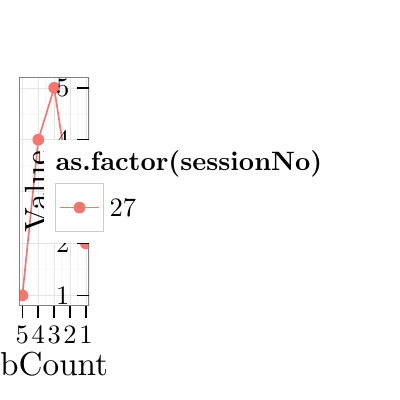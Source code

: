 % Created by tikzDevice version 0.6.2 on 2013-04-26 07:33:29.946
% !TEX encoding = UTF-8 Unicode

\documentclass{article}
\nonstopmode

\usepackage{tikz}

\usepackage[active,tightpage,psfixbb]{preview}

\PreviewEnvironment{pgfpicture}

\setlength\PreviewBorder{0pt}

\newcommand{\SweaveOpts}[1]{}  % do not interfere with LaTeX
\newcommand{\SweaveInput}[1]{} % because they are not real TeX commands
\newcommand{\Sexpr}[1]{}       % will only be parsed by R


%Change "article" to "report" to get rid of page number on title page
\usepackage{amsmath,amsfonts,amsthm,amssymb}
\usepackage{tikz}
\usetikzlibrary{backgrounds}
\usepackage{setspace}
\usepackage{Tabbing}
\usepackage{fancyhdr}
\usepackage{lastpage}
\usepackage{lstlinebgrd}
\usepackage{extramarks}
\usepackage{longtable}
\usepackage{chngpage}
\usepackage{soul,color}
\usepackage{color}
\usepackage{graphicx,float,wrapfig}
\usepackage{amsmath,amssymb, rotating}
%\usepackage{minted}
\usepackage{epsfig}
\usepackage{animate}
\usepackage{array}
\usepackage{graphics, color}
\usepackage{graphicx}
\usepackage{epsfig}
\usepackage{setspace}
\usepackage{verbatim}
\usepackage{url}
\usepackage[margin=1.0in]{geometry}

\definecolor{knitrfg}{rgb}{0.2, 0.2, 0.2}
\newcommand{\blue}[1]{{\color{blue} #1}}
\newcommand{\red}[1]{{\color{red} #1}}
\newcommand{\distas}[1]{%
  \savebox{\mybox}{\hbox{\kern3pt$\scriptstyle#1$\kern3pt}}%
  \savebox{\mysim}{\hbox{$\sim$}}%
  \mathbin{\overset{#1}{\kern\z \resizebox{\wd\mybox}{\ht\mysim}{$\sim$}}}%
}
\newcommand{\mytilde}{\raise.17ex\hbox{$\scriptstyle\mathtt{\sim}$}} 

% In case you need to adjust margins:
\topmargin=-0.45in      %
\evensidemargin=0in     %
\oddsidemargin=0in      %
\textwidth=6.5in        %
\textheight=9.0in       %
\headsep=0.25in         %

%Course Information
\newcommand{\Semester}{April and May 2013}
\newcommand{\CourseShort}{DMC 2013}
\newcommand{\CourseLong}{Data Mining Cup Competition 2013}

%Instructor Information
\newcommand{\InstructorLong}{Iowa State University of Science and Technology}
\newcommand{\InstructorShort}{ISU}

%My Information
\newcommand{\WritersLong}{Corey Lanker, Fangfang Liu, Jia Liu, Ian Mouzon, Wei Zhang, Wen Zhou}
\newcommand{\WritersShort}{Lanker, Liu, Liu, Mouzon, Zhang, Zhou}
\newcommand{\WritersContact}{\blue{imouzon@iastate.edu}}

%Homework Information
\newcommand{\homeworkTitle}{Prediction of Orders}
\newcommand{\homeworkDueDate}{April and May 2013}
\newcommand{\homeworkCreationDate}{\date{}}
\newcommand{\homeworkTopics}{}

% Setup the header and footer
\pagestyle{fancy}                                                       %
\lhead{\CourseShort:  \InstructorShort}                                                 %
\chead{\homeworkTitle}  %
\rhead{\WritersShort \firstxmark}                                                     %
\lfoot{\lastxmark}                                                      %
\cfoot{}                                                                %
\rfoot{Page\ \thepage\ of\ \pageref{LastPage}}                          %
\renewcommand\headrulewidth{0.4pt}                                      %
\renewcommand\footrulewidth{0.4pt}                                      %

%%%% FANCY QUOTES %%%
\makeatletter
\tikzset{%
  fancy quotes/.style={
    text width=\fq@width pt,
    align=justify,
    inner sep=1em,
    anchor=north west,
    minimum width=\textwidth,
  },
  fancy quotes width/.initial={.8\textwidth},
  fancy quotes marks/.style={
    scale=8,
    text=white,
    inner sep=0pt,
  },
  fancy quotes opening/.style={
    fancy quotes marks,
  },
  fancy quotes closing/.style={
    fancy quotes marks,
  },
  fancy quotes background/.style={
    show background rectangle,
    inner frame xsep=0pt,
    background rectangle/.style={
      fill=gray!25,
      rounded corners,
    },
  }
}

\newenvironment{fancyquotes}[1][]{%
\noindent
\tikzpicture[fancy quotes background]
\node[fancy quotes opening,anchor=north west] (fq@ul) at (0,0) {``};
\tikz@scan@one@point\pgfutil@firstofone(fq@ul.east)
\pgfmathsetmacro{\fq@width}{\textwidth - 2*\pgf@x}
\node[fancy quotes,#1] (fq@txt) at (fq@ul.north west) \bgroup}
{\egroup;
\node[overlay,fancy quotes closing,anchor=east] at (fq@txt.south east) {''};
\endtikzpicture}
\makeatother
%%% End of fancy quotes


\begin{document}

\begin{tikzpicture}[x=1pt,y=1pt]
\definecolor[named]{drawColor}{rgb}{0.00,0.00,0.00}
\definecolor[named]{fillColor}{rgb}{1.00,1.00,1.00}
\fill[color=fillColor,fill opacity=0.00,] (0,0) rectangle (144.54,144.54);
\begin{scope}
\path[clip] (  0.00,  0.00) rectangle (144.54,144.54);
\definecolor[named]{drawColor}{rgb}{1.00,1.00,1.00}
\definecolor[named]{fillColor}{rgb}{1.00,1.00,1.00}
\end{scope}
\begin{scope}
\path[clip] (  0.00,  0.00) rectangle (144.54,144.54);
\definecolor[named]{drawColor}{rgb}{1.00,1.00,1.00}
\definecolor[named]{fillColor}{rgb}{1.00,1.00,1.00}

\draw[color=drawColor,line width= 0.6pt,line cap=round,line join=round,fill=fillColor,] (  0.00,  0.00) rectangle (144.54,144.54);
\end{scope}
\begin{scope}
\path[clip] (  0.00,  0.00) rectangle (144.54,144.54);
\definecolor[named]{drawColor}{rgb}{1.00,1.00,1.00}
\definecolor[named]{fillColor}{rgb}{1.00,1.00,1.00}
\end{scope}
\begin{scope}
\path[clip] (  0.00,  0.00) rectangle (144.54,144.54);
\definecolor[named]{drawColor}{rgb}{1.00,1.00,1.00}
\definecolor[named]{fillColor}{rgb}{1.00,1.00,1.00}
\end{scope}
\begin{scope}
\path[clip] (  0.00,  0.00) rectangle (144.54,144.54);
\definecolor[named]{drawColor}{rgb}{1.00,1.00,1.00}
\definecolor[named]{fillColor}{rgb}{1.00,1.00,1.00}
\end{scope}
\begin{scope}
\path[clip] ( 32.22, 34.03) rectangle (  6.94,116.55);
\definecolor[named]{drawColor}{rgb}{1.00,1.00,1.00}
\definecolor[named]{fillColor}{rgb}{1.00,1.00,1.00}

\draw[fill=fillColor,draw opacity=0.00,] ( 32.22, 34.03) rectangle (  6.94,116.55);
\definecolor[named]{drawColor}{rgb}{0.98,0.98,0.98}

\draw[color=drawColor,line width= 0.6pt,line join=round,fill opacity=0.00,] ( 32.22, 47.16) --
	(  6.94, 47.16);

\draw[color=drawColor,line width= 0.6pt,line join=round,fill opacity=0.00,] ( 32.22, 65.92) --
	(  6.94, 65.92);

\draw[color=drawColor,line width= 0.6pt,line join=round,fill opacity=0.00,] ( 32.22, 84.67) --
	(  6.94, 84.67);

\draw[color=drawColor,line width= 0.6pt,line join=round,fill opacity=0.00,] ( 32.22,103.43) --
	(  6.94,103.43);

\draw[color=drawColor,line width= 0.6pt,line join=round,fill opacity=0.00,] ( 28.20, 34.03) --
	( 28.20,116.55);

\draw[color=drawColor,line width= 0.6pt,line join=round,fill opacity=0.00,] ( 22.45, 34.03) --
	( 22.45,116.55);

\draw[color=drawColor,line width= 0.6pt,line join=round,fill opacity=0.00,] ( 16.71, 34.03) --
	( 16.71,116.55);

\draw[color=drawColor,line width= 0.6pt,line join=round,fill opacity=0.00,] ( 10.96, 34.03) --
	( 10.96,116.55);
\definecolor[named]{drawColor}{rgb}{0.90,0.90,0.90}

\draw[color=drawColor,line width= 0.2pt,line join=round,fill opacity=0.00,] ( 32.22, 37.79) --
	(  6.94, 37.79);

\draw[color=drawColor,line width= 0.2pt,line join=round,fill opacity=0.00,] ( 32.22, 56.54) --
	(  6.94, 56.54);

\draw[color=drawColor,line width= 0.2pt,line join=round,fill opacity=0.00,] ( 32.22, 75.29) --
	(  6.94, 75.29);

\draw[color=drawColor,line width= 0.2pt,line join=round,fill opacity=0.00,] ( 32.22, 94.05) --
	(  6.94, 94.05);

\draw[color=drawColor,line width= 0.2pt,line join=round,fill opacity=0.00,] ( 32.22,112.80) --
	(  6.94,112.80);

\draw[color=drawColor,line width= 0.2pt,line join=round,fill opacity=0.00,] ( 31.07, 34.03) --
	( 31.07,116.55);

\draw[color=drawColor,line width= 0.2pt,line join=round,fill opacity=0.00,] ( 25.33, 34.03) --
	( 25.33,116.55);

\draw[color=drawColor,line width= 0.2pt,line join=round,fill opacity=0.00,] ( 19.58, 34.03) --
	( 19.58,116.55);

\draw[color=drawColor,line width= 0.2pt,line join=round,fill opacity=0.00,] ( 13.84, 34.03) --
	( 13.84,116.55);

\draw[color=drawColor,line width= 0.2pt,line join=round,fill opacity=0.00,] (  8.09, 34.03) --
	(  8.09,116.55);
\definecolor[named]{drawColor}{rgb}{0.97,0.46,0.43}
\definecolor[named]{fillColor}{rgb}{0.97,0.46,0.43}

\draw[color=drawColor,line width= 0.6pt,line join=round,] ( 31.07, 56.54) --
	( 25.33, 75.29) --
	( 19.58,112.80) --
	( 13.84, 94.05) --
	(  8.09, 37.79);

\draw[fill=fillColor,draw opacity=0.00,] ( 31.07, 56.54) circle (  2.13);

\draw[fill=fillColor,draw opacity=0.00,] ( 25.33, 75.29) circle (  2.13);

\draw[fill=fillColor,draw opacity=0.00,] ( 19.58,112.80) circle (  2.13);

\draw[fill=fillColor,draw opacity=0.00,] ( 13.84, 94.05) circle (  2.13);

\draw[fill=fillColor,draw opacity=0.00,] (  8.09, 37.79) circle (  2.13);
\definecolor[named]{drawColor}{rgb}{0.50,0.50,0.50}

\draw[color=drawColor,line width= 0.6pt,line cap=round,line join=round,fill opacity=0.00,] ( 32.22, 34.03) rectangle (  6.94,116.55);
\end{scope}
\begin{scope}
\path[clip] (  0.00,  0.00) rectangle (144.54,144.54);
\definecolor[named]{drawColor}{rgb}{1.00,1.00,1.00}
\definecolor[named]{fillColor}{rgb}{1.00,1.00,1.00}
\end{scope}
\begin{scope}
\path[clip] (  0.00,  0.00) rectangle (144.54,144.54);
\definecolor[named]{drawColor}{rgb}{1.00,1.00,1.00}
\definecolor[named]{fillColor}{rgb}{1.00,1.00,1.00}
\end{scope}
\begin{scope}
\path[clip] (  0.00,  0.00) rectangle (144.54,144.54);
\definecolor[named]{drawColor}{rgb}{1.00,1.00,1.00}
\definecolor[named]{fillColor}{rgb}{1.00,1.00,1.00}
\definecolor[named]{drawColor}{rgb}{0.00,0.00,0.00}

\node[color=drawColor,anchor=base east,inner sep=0pt, outer sep=0pt, scale=  0.96] at ( 25.11, 34.48) {1};

\node[color=drawColor,anchor=base east,inner sep=0pt, outer sep=0pt, scale=  0.96] at ( 25.11, 53.23) {2};

\node[color=drawColor,anchor=base east,inner sep=0pt, outer sep=0pt, scale=  0.96] at ( 25.11, 71.99) {3};

\node[color=drawColor,anchor=base east,inner sep=0pt, outer sep=0pt, scale=  0.96] at ( 25.11, 90.74) {4};

\node[color=drawColor,anchor=base east,inner sep=0pt, outer sep=0pt, scale=  0.96] at ( 25.11,109.50) {5};
\end{scope}
\begin{scope}
\path[clip] (  0.00,  0.00) rectangle (144.54,144.54);
\definecolor[named]{drawColor}{rgb}{1.00,1.00,1.00}
\definecolor[named]{fillColor}{rgb}{1.00,1.00,1.00}
\end{scope}
\begin{scope}
\path[clip] (  0.00,  0.00) rectangle (144.54,144.54);
\definecolor[named]{drawColor}{rgb}{1.00,1.00,1.00}
\definecolor[named]{fillColor}{rgb}{1.00,1.00,1.00}
\definecolor[named]{drawColor}{rgb}{0.00,0.00,0.00}

\draw[color=drawColor,line width= 0.6pt,line join=round,fill opacity=0.00,] ( 27.95, 37.79) --
	( 32.22, 37.79);

\draw[color=drawColor,line width= 0.6pt,line join=round,fill opacity=0.00,] ( 27.95, 56.54) --
	( 32.22, 56.54);

\draw[color=drawColor,line width= 0.6pt,line join=round,fill opacity=0.00,] ( 27.95, 75.29) --
	( 32.22, 75.29);

\draw[color=drawColor,line width= 0.6pt,line join=round,fill opacity=0.00,] ( 27.95, 94.05) --
	( 32.22, 94.05);

\draw[color=drawColor,line width= 0.6pt,line join=round,fill opacity=0.00,] ( 27.95,112.80) --
	( 32.22,112.80);
\end{scope}
\begin{scope}
\path[clip] (  0.00,  0.00) rectangle (144.54,144.54);
\definecolor[named]{drawColor}{rgb}{1.00,1.00,1.00}
\definecolor[named]{fillColor}{rgb}{1.00,1.00,1.00}
\end{scope}
\begin{scope}
\path[clip] (  0.00,  0.00) rectangle (144.54,144.54);
\definecolor[named]{drawColor}{rgb}{1.00,1.00,1.00}
\definecolor[named]{fillColor}{rgb}{1.00,1.00,1.00}
\end{scope}
\begin{scope}
\path[clip] (  0.00,  0.00) rectangle (144.54,144.54);
\definecolor[named]{drawColor}{rgb}{1.00,1.00,1.00}
\definecolor[named]{fillColor}{rgb}{1.00,1.00,1.00}
\end{scope}
\begin{scope}
\path[clip] (  0.00,  0.00) rectangle (144.54,144.54);
\definecolor[named]{drawColor}{rgb}{1.00,1.00,1.00}
\definecolor[named]{fillColor}{rgb}{1.00,1.00,1.00}
\end{scope}
\begin{scope}
\path[clip] (  0.00,  0.00) rectangle (144.54,144.54);
\definecolor[named]{drawColor}{rgb}{1.00,1.00,1.00}
\definecolor[named]{fillColor}{rgb}{1.00,1.00,1.00}
\end{scope}
\begin{scope}
\path[clip] (  0.00,  0.00) rectangle (144.54,144.54);
\definecolor[named]{drawColor}{rgb}{1.00,1.00,1.00}
\definecolor[named]{fillColor}{rgb}{1.00,1.00,1.00}
\definecolor[named]{drawColor}{rgb}{0.00,0.00,0.00}

\draw[color=drawColor,line width= 0.6pt,line join=round,fill opacity=0.00,] ( 31.07, 29.77) --
	( 31.07, 34.03);

\draw[color=drawColor,line width= 0.6pt,line join=round,fill opacity=0.00,] ( 25.33, 29.77) --
	( 25.33, 34.03);

\draw[color=drawColor,line width= 0.6pt,line join=round,fill opacity=0.00,] ( 19.58, 29.77) --
	( 19.58, 34.03);

\draw[color=drawColor,line width= 0.6pt,line join=round,fill opacity=0.00,] ( 13.84, 29.77) --
	( 13.84, 34.03);

\draw[color=drawColor,line width= 0.6pt,line join=round,fill opacity=0.00,] (  8.09, 29.77) --
	(  8.09, 34.03);
\end{scope}
\begin{scope}
\path[clip] (  0.00,  0.00) rectangle (144.54,144.54);
\definecolor[named]{drawColor}{rgb}{1.00,1.00,1.00}
\definecolor[named]{fillColor}{rgb}{1.00,1.00,1.00}
\end{scope}
\begin{scope}
\path[clip] (  0.00,  0.00) rectangle (144.54,144.54);
\definecolor[named]{drawColor}{rgb}{1.00,1.00,1.00}
\definecolor[named]{fillColor}{rgb}{1.00,1.00,1.00}
\definecolor[named]{drawColor}{rgb}{0.00,0.00,0.00}

\node[color=drawColor,anchor=base,inner sep=0pt, outer sep=0pt, scale=  0.96] at ( 31.07, 20.31) {1};

\node[color=drawColor,anchor=base,inner sep=0pt, outer sep=0pt, scale=  0.96] at ( 25.33, 20.31) {2};

\node[color=drawColor,anchor=base,inner sep=0pt, outer sep=0pt, scale=  0.96] at ( 19.58, 20.31) {3};

\node[color=drawColor,anchor=base,inner sep=0pt, outer sep=0pt, scale=  0.96] at ( 13.84, 20.31) {4};

\node[color=drawColor,anchor=base,inner sep=0pt, outer sep=0pt, scale=  0.96] at (  8.09, 20.31) {5};
\end{scope}
\begin{scope}
\path[clip] (  0.00,  0.00) rectangle (144.54,144.54);
\definecolor[named]{drawColor}{rgb}{1.00,1.00,1.00}
\definecolor[named]{fillColor}{rgb}{1.00,1.00,1.00}
\end{scope}
\begin{scope}
\path[clip] (  0.00,  0.00) rectangle (144.54,144.54);
\definecolor[named]{drawColor}{rgb}{1.00,1.00,1.00}
\definecolor[named]{fillColor}{rgb}{1.00,1.00,1.00}
\end{scope}
\begin{scope}
\path[clip] (  0.00,  0.00) rectangle (144.54,144.54);
\definecolor[named]{drawColor}{rgb}{1.00,1.00,1.00}
\definecolor[named]{fillColor}{rgb}{1.00,1.00,1.00}
\end{scope}
\begin{scope}
\path[clip] (  0.00,  0.00) rectangle (144.54,144.54);
\definecolor[named]{drawColor}{rgb}{1.00,1.00,1.00}
\definecolor[named]{fillColor}{rgb}{1.00,1.00,1.00}
\end{scope}
\begin{scope}
\path[clip] (  0.00,  0.00) rectangle (144.54,144.54);
\definecolor[named]{drawColor}{rgb}{1.00,1.00,1.00}
\definecolor[named]{fillColor}{rgb}{1.00,1.00,1.00}
\definecolor[named]{drawColor}{rgb}{0.00,0.00,0.00}

\node[color=drawColor,anchor=base,inner sep=0pt, outer sep=0pt, scale=  1.20] at ( 19.58,  9.03) {bCount};
\end{scope}
\begin{scope}
\path[clip] (  0.00,  0.00) rectangle (144.54,144.54);
\definecolor[named]{drawColor}{rgb}{1.00,1.00,1.00}
\definecolor[named]{fillColor}{rgb}{1.00,1.00,1.00}
\end{scope}
\begin{scope}
\path[clip] (  0.00,  0.00) rectangle (144.54,144.54);
\definecolor[named]{drawColor}{rgb}{1.00,1.00,1.00}
\definecolor[named]{fillColor}{rgb}{1.00,1.00,1.00}
\definecolor[named]{drawColor}{rgb}{0.00,0.00,0.00}

\node[rotate= 90.00,color=drawColor,anchor=base,inner sep=0pt, outer sep=0pt, scale=  1.20] at ( 17.30, 75.29) {Value};
\end{scope}
\begin{scope}
\path[clip] (  0.00,  0.00) rectangle (144.54,144.54);
\definecolor[named]{drawColor}{rgb}{1.00,1.00,1.00}
\definecolor[named]{fillColor}{rgb}{1.00,1.00,1.00}
\end{scope}
\begin{scope}
\path[clip] (  0.00,  0.00) rectangle (144.54,144.54);
\definecolor[named]{drawColor}{rgb}{1.00,1.00,1.00}
\definecolor[named]{fillColor}{rgb}{1.00,1.00,1.00}
\end{scope}
\begin{scope}
\path[clip] (  0.00,  0.00) rectangle (144.54,144.54);
\definecolor[named]{drawColor}{rgb}{1.00,1.00,1.00}
\definecolor[named]{fillColor}{rgb}{1.00,1.00,1.00}
\end{scope}
\begin{scope}
\path[clip] (  0.00,  0.00) rectangle (144.54,144.54);
\definecolor[named]{drawColor}{rgb}{1.00,1.00,1.00}
\definecolor[named]{fillColor}{rgb}{1.00,1.00,1.00}
\end{scope}
\begin{scope}
\path[clip] (  0.00,  0.00) rectangle (144.54,144.54);
\definecolor[named]{drawColor}{rgb}{1.00,1.00,1.00}
\definecolor[named]{fillColor}{rgb}{1.00,1.00,1.00}
\end{scope}
\begin{scope}
\path[clip] (  0.00,  0.00) rectangle (144.54,144.54);
\definecolor[named]{drawColor}{rgb}{1.00,1.00,1.00}
\definecolor[named]{fillColor}{rgb}{1.00,1.00,1.00}

\draw[fill=fillColor,draw opacity=0.00,] ( 15.81, 56.58) rectangle (123.63, 94.01);
\end{scope}
\begin{scope}
\path[clip] (  0.00,  0.00) rectangle (144.54,144.54);
\definecolor[named]{drawColor}{rgb}{1.00,1.00,1.00}
\definecolor[named]{fillColor}{rgb}{1.00,1.00,1.00}
\end{scope}
\begin{scope}
\path[clip] (  0.00,  0.00) rectangle (144.54,144.54);
\definecolor[named]{drawColor}{rgb}{1.00,1.00,1.00}
\definecolor[named]{fillColor}{rgb}{1.00,1.00,1.00}
\definecolor[named]{drawColor}{rgb}{0.00,0.00,0.00}

\node[color=drawColor,anchor=base west,inner sep=0pt, outer sep=0pt, scale=  0.96] at ( 20.08, 82.82) {\bfseries as.factor(sessionNo)};
\end{scope}
\begin{scope}
\path[clip] (  0.00,  0.00) rectangle (144.54,144.54);
\definecolor[named]{drawColor}{rgb}{1.00,1.00,1.00}
\definecolor[named]{fillColor}{rgb}{1.00,1.00,1.00}
\end{scope}
\begin{scope}
\path[clip] (  0.00,  0.00) rectangle (144.54,144.54);
\definecolor[named]{drawColor}{rgb}{1.00,1.00,1.00}
\definecolor[named]{fillColor}{rgb}{1.00,1.00,1.00}
\definecolor[named]{drawColor}{rgb}{0.80,0.80,0.80}

\draw[color=drawColor,line width= 0.6pt,line cap=round,line join=round,fill=fillColor,] ( 20.08, 60.85) rectangle ( 37.42, 78.20);
\end{scope}
\begin{scope}
\path[clip] (  0.00,  0.00) rectangle (144.54,144.54);
\definecolor[named]{drawColor}{rgb}{1.00,1.00,1.00}
\definecolor[named]{fillColor}{rgb}{1.00,1.00,1.00}
\end{scope}
\begin{scope}
\path[clip] (  0.00,  0.00) rectangle (144.54,144.54);
\definecolor[named]{drawColor}{rgb}{1.00,1.00,1.00}
\definecolor[named]{fillColor}{rgb}{1.00,1.00,1.00}
\definecolor[named]{drawColor}{rgb}{0.97,0.46,0.43}

\draw[color=drawColor,line width= 0.6pt,line join=round,fill opacity=0.00,] ( 21.81, 69.52) -- ( 35.69, 69.52);
\end{scope}
\begin{scope}
\path[clip] (  0.00,  0.00) rectangle (144.54,144.54);
\definecolor[named]{drawColor}{rgb}{1.00,1.00,1.00}
\definecolor[named]{fillColor}{rgb}{1.00,1.00,1.00}
\end{scope}
\begin{scope}
\path[clip] (  0.00,  0.00) rectangle (144.54,144.54);
\definecolor[named]{drawColor}{rgb}{1.00,1.00,1.00}
\definecolor[named]{fillColor}{rgb}{1.00,1.00,1.00}
\definecolor[named]{fillColor}{rgb}{0.97,0.46,0.43}

\draw[fill=fillColor,draw opacity=0.00,] ( 28.75, 69.52) circle (  2.13);
\end{scope}
\begin{scope}
\path[clip] (  0.00,  0.00) rectangle (144.54,144.54);
\definecolor[named]{drawColor}{rgb}{1.00,1.00,1.00}
\definecolor[named]{fillColor}{rgb}{1.00,1.00,1.00}
\end{scope}
\begin{scope}
\path[clip] (  0.00,  0.00) rectangle (144.54,144.54);
\definecolor[named]{drawColor}{rgb}{1.00,1.00,1.00}
\definecolor[named]{fillColor}{rgb}{1.00,1.00,1.00}
\definecolor[named]{drawColor}{rgb}{0.00,0.00,0.00}

\node[color=drawColor,anchor=base west,inner sep=0pt, outer sep=0pt, scale=  0.96] at ( 39.59, 66.22) {27};
\end{scope}
\begin{scope}
\path[clip] (  0.00,  0.00) rectangle (144.54,144.54);
\definecolor[named]{drawColor}{rgb}{1.00,1.00,1.00}
\definecolor[named]{fillColor}{rgb}{1.00,1.00,1.00}
\end{scope}
\begin{scope}
\path[clip] (  0.00,  0.00) rectangle (144.54,144.54);
\definecolor[named]{drawColor}{rgb}{1.00,1.00,1.00}
\definecolor[named]{fillColor}{rgb}{1.00,1.00,1.00}
\end{scope}
\begin{scope}
\path[clip] (  0.00,  0.00) rectangle (144.54,144.54);
\definecolor[named]{drawColor}{rgb}{1.00,1.00,1.00}
\definecolor[named]{fillColor}{rgb}{1.00,1.00,1.00}
\end{scope}
\begin{scope}
\path[clip] (  0.00,  0.00) rectangle (144.54,144.54);
\definecolor[named]{drawColor}{rgb}{1.00,1.00,1.00}
\definecolor[named]{fillColor}{rgb}{1.00,1.00,1.00}
\end{scope}
\begin{scope}
\path[clip] (  0.00,  0.00) rectangle (144.54,144.54);
\definecolor[named]{drawColor}{rgb}{1.00,1.00,1.00}
\definecolor[named]{fillColor}{rgb}{1.00,1.00,1.00}
\end{scope}
\begin{scope}
\path[clip] (  0.00,  0.00) rectangle (144.54,144.54);
\definecolor[named]{drawColor}{rgb}{1.00,1.00,1.00}
\definecolor[named]{fillColor}{rgb}{1.00,1.00,1.00}
\end{scope}
\begin{scope}
\path[clip] (  0.00,  0.00) rectangle (144.54,144.54);
\definecolor[named]{drawColor}{rgb}{1.00,1.00,1.00}
\definecolor[named]{fillColor}{rgb}{1.00,1.00,1.00}
\end{scope}
\begin{scope}
\path[clip] (  0.00,  0.00) rectangle (144.54,144.54);
\definecolor[named]{drawColor}{rgb}{1.00,1.00,1.00}
\definecolor[named]{fillColor}{rgb}{1.00,1.00,1.00}
\end{scope}
\begin{scope}
\path[clip] (  0.00,  0.00) rectangle (144.54,144.54);
\definecolor[named]{drawColor}{rgb}{1.00,1.00,1.00}
\definecolor[named]{fillColor}{rgb}{1.00,1.00,1.00}
\end{scope}
\begin{scope}
\path[clip] (  0.00,  0.00) rectangle (144.54,144.54);
\definecolor[named]{drawColor}{rgb}{1.00,1.00,1.00}
\definecolor[named]{fillColor}{rgb}{1.00,1.00,1.00}
\end{scope}
\begin{scope}
\path[clip] (  0.00,  0.00) rectangle (144.54,144.54);
\definecolor[named]{drawColor}{rgb}{1.00,1.00,1.00}
\definecolor[named]{fillColor}{rgb}{1.00,1.00,1.00}
\end{scope}
\begin{scope}
\path[clip] (  0.00,  0.00) rectangle (144.54,144.54);
\definecolor[named]{drawColor}{rgb}{1.00,1.00,1.00}
\definecolor[named]{fillColor}{rgb}{1.00,1.00,1.00}
\end{scope}
\end{tikzpicture}

\end{document}
